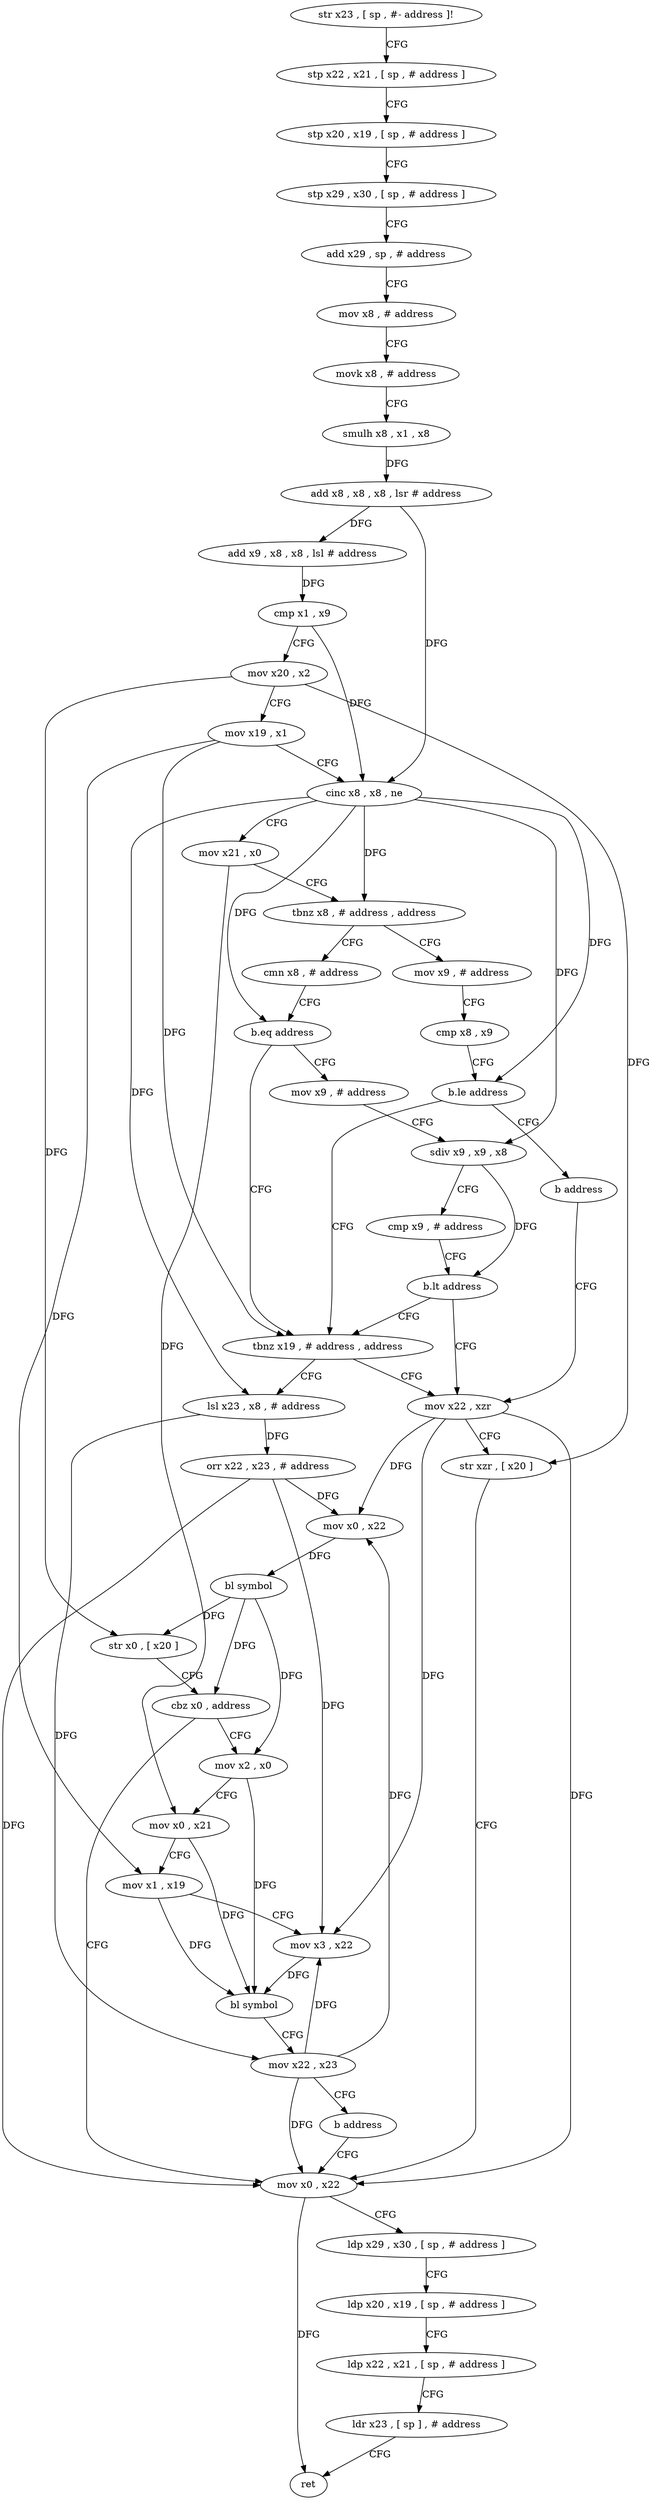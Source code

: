 digraph "func" {
"149588" [label = "str x23 , [ sp , #- address ]!" ]
"149592" [label = "stp x22 , x21 , [ sp , # address ]" ]
"149596" [label = "stp x20 , x19 , [ sp , # address ]" ]
"149600" [label = "stp x29 , x30 , [ sp , # address ]" ]
"149604" [label = "add x29 , sp , # address" ]
"149608" [label = "mov x8 , # address" ]
"149612" [label = "movk x8 , # address" ]
"149616" [label = "smulh x8 , x1 , x8" ]
"149620" [label = "add x8 , x8 , x8 , lsr # address" ]
"149624" [label = "add x9 , x8 , x8 , lsl # address" ]
"149628" [label = "cmp x1 , x9" ]
"149632" [label = "mov x20 , x2" ]
"149636" [label = "mov x19 , x1" ]
"149640" [label = "cinc x8 , x8 , ne" ]
"149644" [label = "mov x21 , x0" ]
"149648" [label = "tbnz x8 , # address , address" ]
"149668" [label = "cmn x8 , # address" ]
"149652" [label = "mov x9 , # address" ]
"149672" [label = "b.eq address" ]
"149692" [label = "tbnz x19 , # address , address" ]
"149676" [label = "mov x9 , # address" ]
"149656" [label = "cmp x8 , x9" ]
"149660" [label = "b.le address" ]
"149664" [label = "b address" ]
"149748" [label = "mov x22 , xzr" ]
"149696" [label = "lsl x23 , x8 , # address" ]
"149680" [label = "sdiv x9 , x9 , x8" ]
"149684" [label = "cmp x9 , # address" ]
"149688" [label = "b.lt address" ]
"149752" [label = "str xzr , [ x20 ]" ]
"149756" [label = "mov x0 , x22" ]
"149700" [label = "orr x22 , x23 , # address" ]
"149704" [label = "mov x0 , x22" ]
"149708" [label = "bl symbol" ]
"149712" [label = "str x0 , [ x20 ]" ]
"149716" [label = "cbz x0 , address" ]
"149720" [label = "mov x2 , x0" ]
"149760" [label = "ldp x29 , x30 , [ sp , # address ]" ]
"149764" [label = "ldp x20 , x19 , [ sp , # address ]" ]
"149768" [label = "ldp x22 , x21 , [ sp , # address ]" ]
"149772" [label = "ldr x23 , [ sp ] , # address" ]
"149776" [label = "ret" ]
"149724" [label = "mov x0 , x21" ]
"149728" [label = "mov x1 , x19" ]
"149732" [label = "mov x3 , x22" ]
"149736" [label = "bl symbol" ]
"149740" [label = "mov x22 , x23" ]
"149744" [label = "b address" ]
"149588" -> "149592" [ label = "CFG" ]
"149592" -> "149596" [ label = "CFG" ]
"149596" -> "149600" [ label = "CFG" ]
"149600" -> "149604" [ label = "CFG" ]
"149604" -> "149608" [ label = "CFG" ]
"149608" -> "149612" [ label = "CFG" ]
"149612" -> "149616" [ label = "CFG" ]
"149616" -> "149620" [ label = "DFG" ]
"149620" -> "149624" [ label = "DFG" ]
"149620" -> "149640" [ label = "DFG" ]
"149624" -> "149628" [ label = "DFG" ]
"149628" -> "149632" [ label = "CFG" ]
"149628" -> "149640" [ label = "DFG" ]
"149632" -> "149636" [ label = "CFG" ]
"149632" -> "149752" [ label = "DFG" ]
"149632" -> "149712" [ label = "DFG" ]
"149636" -> "149640" [ label = "CFG" ]
"149636" -> "149692" [ label = "DFG" ]
"149636" -> "149728" [ label = "DFG" ]
"149640" -> "149644" [ label = "CFG" ]
"149640" -> "149648" [ label = "DFG" ]
"149640" -> "149672" [ label = "DFG" ]
"149640" -> "149660" [ label = "DFG" ]
"149640" -> "149680" [ label = "DFG" ]
"149640" -> "149696" [ label = "DFG" ]
"149644" -> "149648" [ label = "CFG" ]
"149644" -> "149724" [ label = "DFG" ]
"149648" -> "149668" [ label = "CFG" ]
"149648" -> "149652" [ label = "CFG" ]
"149668" -> "149672" [ label = "CFG" ]
"149652" -> "149656" [ label = "CFG" ]
"149672" -> "149692" [ label = "CFG" ]
"149672" -> "149676" [ label = "CFG" ]
"149692" -> "149748" [ label = "CFG" ]
"149692" -> "149696" [ label = "CFG" ]
"149676" -> "149680" [ label = "CFG" ]
"149656" -> "149660" [ label = "CFG" ]
"149660" -> "149692" [ label = "CFG" ]
"149660" -> "149664" [ label = "CFG" ]
"149664" -> "149748" [ label = "CFG" ]
"149748" -> "149752" [ label = "CFG" ]
"149748" -> "149704" [ label = "DFG" ]
"149748" -> "149756" [ label = "DFG" ]
"149748" -> "149732" [ label = "DFG" ]
"149696" -> "149700" [ label = "DFG" ]
"149696" -> "149740" [ label = "DFG" ]
"149680" -> "149684" [ label = "CFG" ]
"149680" -> "149688" [ label = "DFG" ]
"149684" -> "149688" [ label = "CFG" ]
"149688" -> "149748" [ label = "CFG" ]
"149688" -> "149692" [ label = "CFG" ]
"149752" -> "149756" [ label = "CFG" ]
"149756" -> "149760" [ label = "CFG" ]
"149756" -> "149776" [ label = "DFG" ]
"149700" -> "149704" [ label = "DFG" ]
"149700" -> "149756" [ label = "DFG" ]
"149700" -> "149732" [ label = "DFG" ]
"149704" -> "149708" [ label = "DFG" ]
"149708" -> "149712" [ label = "DFG" ]
"149708" -> "149716" [ label = "DFG" ]
"149708" -> "149720" [ label = "DFG" ]
"149712" -> "149716" [ label = "CFG" ]
"149716" -> "149756" [ label = "CFG" ]
"149716" -> "149720" [ label = "CFG" ]
"149720" -> "149724" [ label = "CFG" ]
"149720" -> "149736" [ label = "DFG" ]
"149760" -> "149764" [ label = "CFG" ]
"149764" -> "149768" [ label = "CFG" ]
"149768" -> "149772" [ label = "CFG" ]
"149772" -> "149776" [ label = "CFG" ]
"149724" -> "149728" [ label = "CFG" ]
"149724" -> "149736" [ label = "DFG" ]
"149728" -> "149732" [ label = "CFG" ]
"149728" -> "149736" [ label = "DFG" ]
"149732" -> "149736" [ label = "DFG" ]
"149736" -> "149740" [ label = "CFG" ]
"149740" -> "149744" [ label = "CFG" ]
"149740" -> "149704" [ label = "DFG" ]
"149740" -> "149756" [ label = "DFG" ]
"149740" -> "149732" [ label = "DFG" ]
"149744" -> "149756" [ label = "CFG" ]
}
